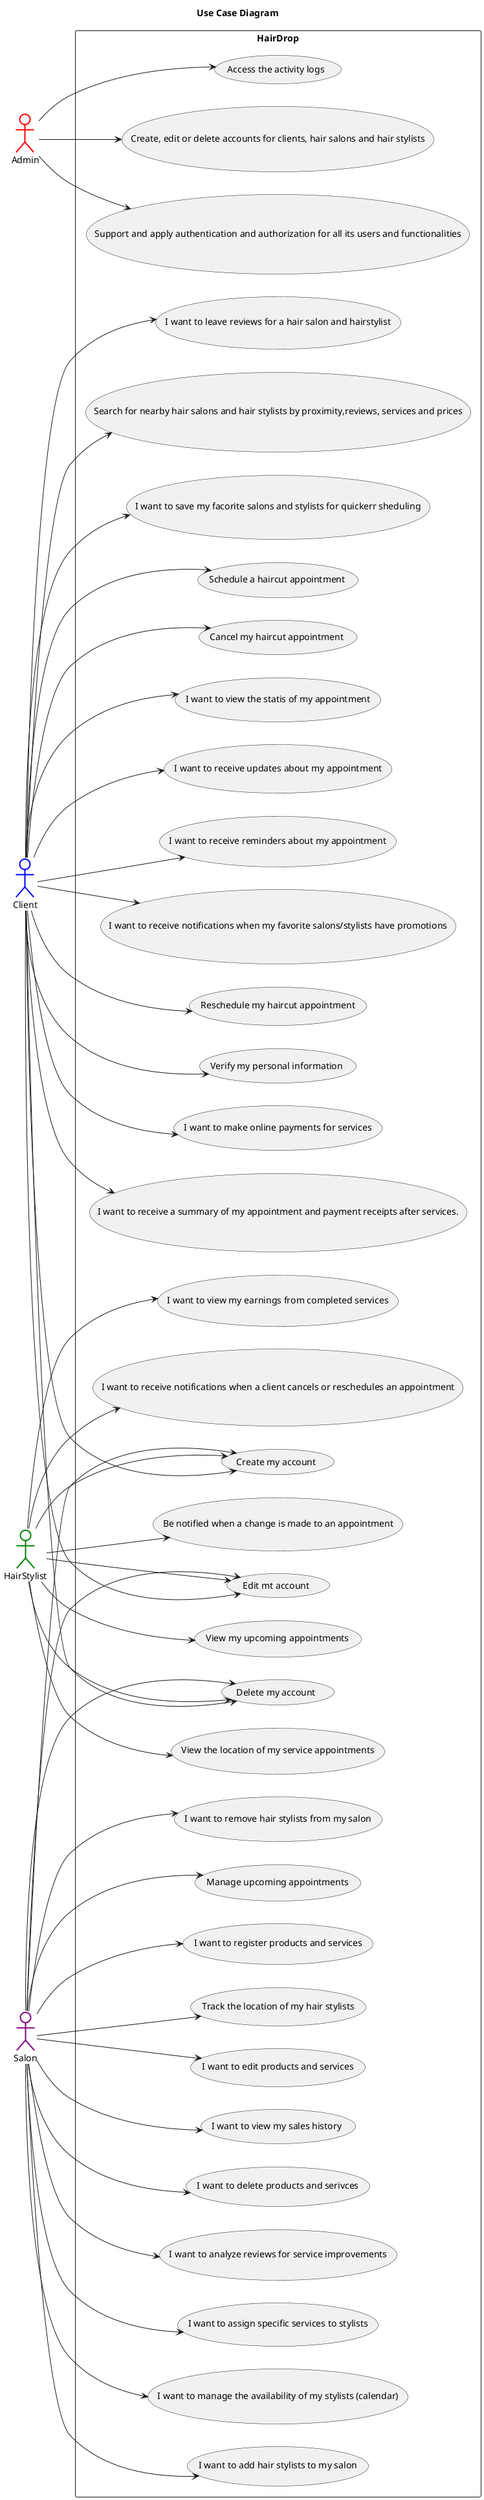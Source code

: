 @startuml use-case-diagram

title Use Case Diagram

left to right direction

actor "Admin" as AD #white;line:red;line.bold;text:black
actor "Client" as CL #white;line:blue;line.bold;text:black
actor "HairStylist" as BR #white;line:green;line.bold;text:black
actor "Salon" as S #white;line:purple;line.bold;text:black

rectangle HairDrop {
    usecase "Create, edit or delete accounts for clients, hair salons and hair stylists" as US001	
    usecase "Support and apply authentication and authorization for all its users and functionalities" as US002	
    usecase "I want to view the statis of my appointment" as US003
    usecase "Create my account" as US004	
    usecase "I want to receive updates about my appointment" as US005	
    usecase "Edit mt account" as US006	
    usecase "I want to receive reminders about my appointment" as US007	
    usecase "Delete my account" as US008	
    usecase "I want to receive notifications when my favorite salons/stylists have promotions" as US009	
    usecase "Access the activity logs" as US010	
    usecase "I want to receive notifications when a client cancels or reschedules an appointment" as US011	
    usecase "Verify my personal information" as US012	
    usecase "I want to make online payments for services" as US013	
    usecase "I want to receive a summary of my appointment and payment receipts after services." as US014	
    usecase "I want to leave reviews for a hair salon and hairstylist" as US015	
    usecase "Search for nearby hair salons and hair stylists by proximity,reviews, services and prices" as US016	
    usecase "I want to save my facorite salons and stylists for quickerr sheduling" as US017
    usecase "Schedule a haircut appointment" as US018
    usecase "Cancel my haircut appointment" as US019
    usecase "I want to view my sales history" as US020
    usecase "Reschedule my haircut appointment" as US021
    usecase "I want to analyze reviews for service improvements" as US022
    usecase "View my upcoming appointments" as US023
    usecase "View the location of my service appointments" as US024
    usecase "I want to view my earnings from completed services" as US025
    usecase "Be notified when a change is made to an appointment" as US026
    usecase "Manage upcoming appointments" as US027
    usecase "I want to register products and services" as US028
    usecase "Track the location of my hair stylists" as US029
    usecase "I want to edit products and services" as US030
    usecase "I want to delete products and serivces" as US031
    usecase "I want to assign specific services to stylists" as US032
    usecase "I want to manage the availability of my stylists (calendar)" as US033
    usecase "I want to add hair stylists to my salon" as US034
    usecase "I want to remove hair stylists from my salon" as US035
}

AD --> US001
AD --> US002
CL --> US003
CL --> US004
S  --> US004
BR --> US004
CL --> US005
CL --> US006
S  --> US006
BR --> US006
CL --> US007
CL --> US008
BR --> US008
S  --> US008
CL --> US009
AD --> US010
BR --> US011
CL --> US012
CL --> US013
CL --> US014
CL --> US015
CL --> US016
CL --> US017
CL --> US018
CL --> US019
S  --> US020
CL --> US021
S  --> US022
BR --> US023
BR --> US024
BR --> US025
BR --> US026
S  --> US027
S  --> US028
S  --> US029
S  --> US030
S  --> US031
S  --> US032
S  --> US033
S  --> US034
S  --> US035

@enduml
